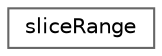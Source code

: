 digraph "Graphical Class Hierarchy"
{
 // LATEX_PDF_SIZE
  bgcolor="transparent";
  edge [fontname=Helvetica,fontsize=10,labelfontname=Helvetica,labelfontsize=10];
  node [fontname=Helvetica,fontsize=10,shape=box,height=0.2,width=0.4];
  rankdir="LR";
  Node0 [id="Node000000",label="sliceRange",height=0.2,width=0.4,color="grey40", fillcolor="white", style="filled",URL="$classFoam_1_1sliceRange.html",tooltip="A set of labels defined by a start, a length and a stride."];
}

